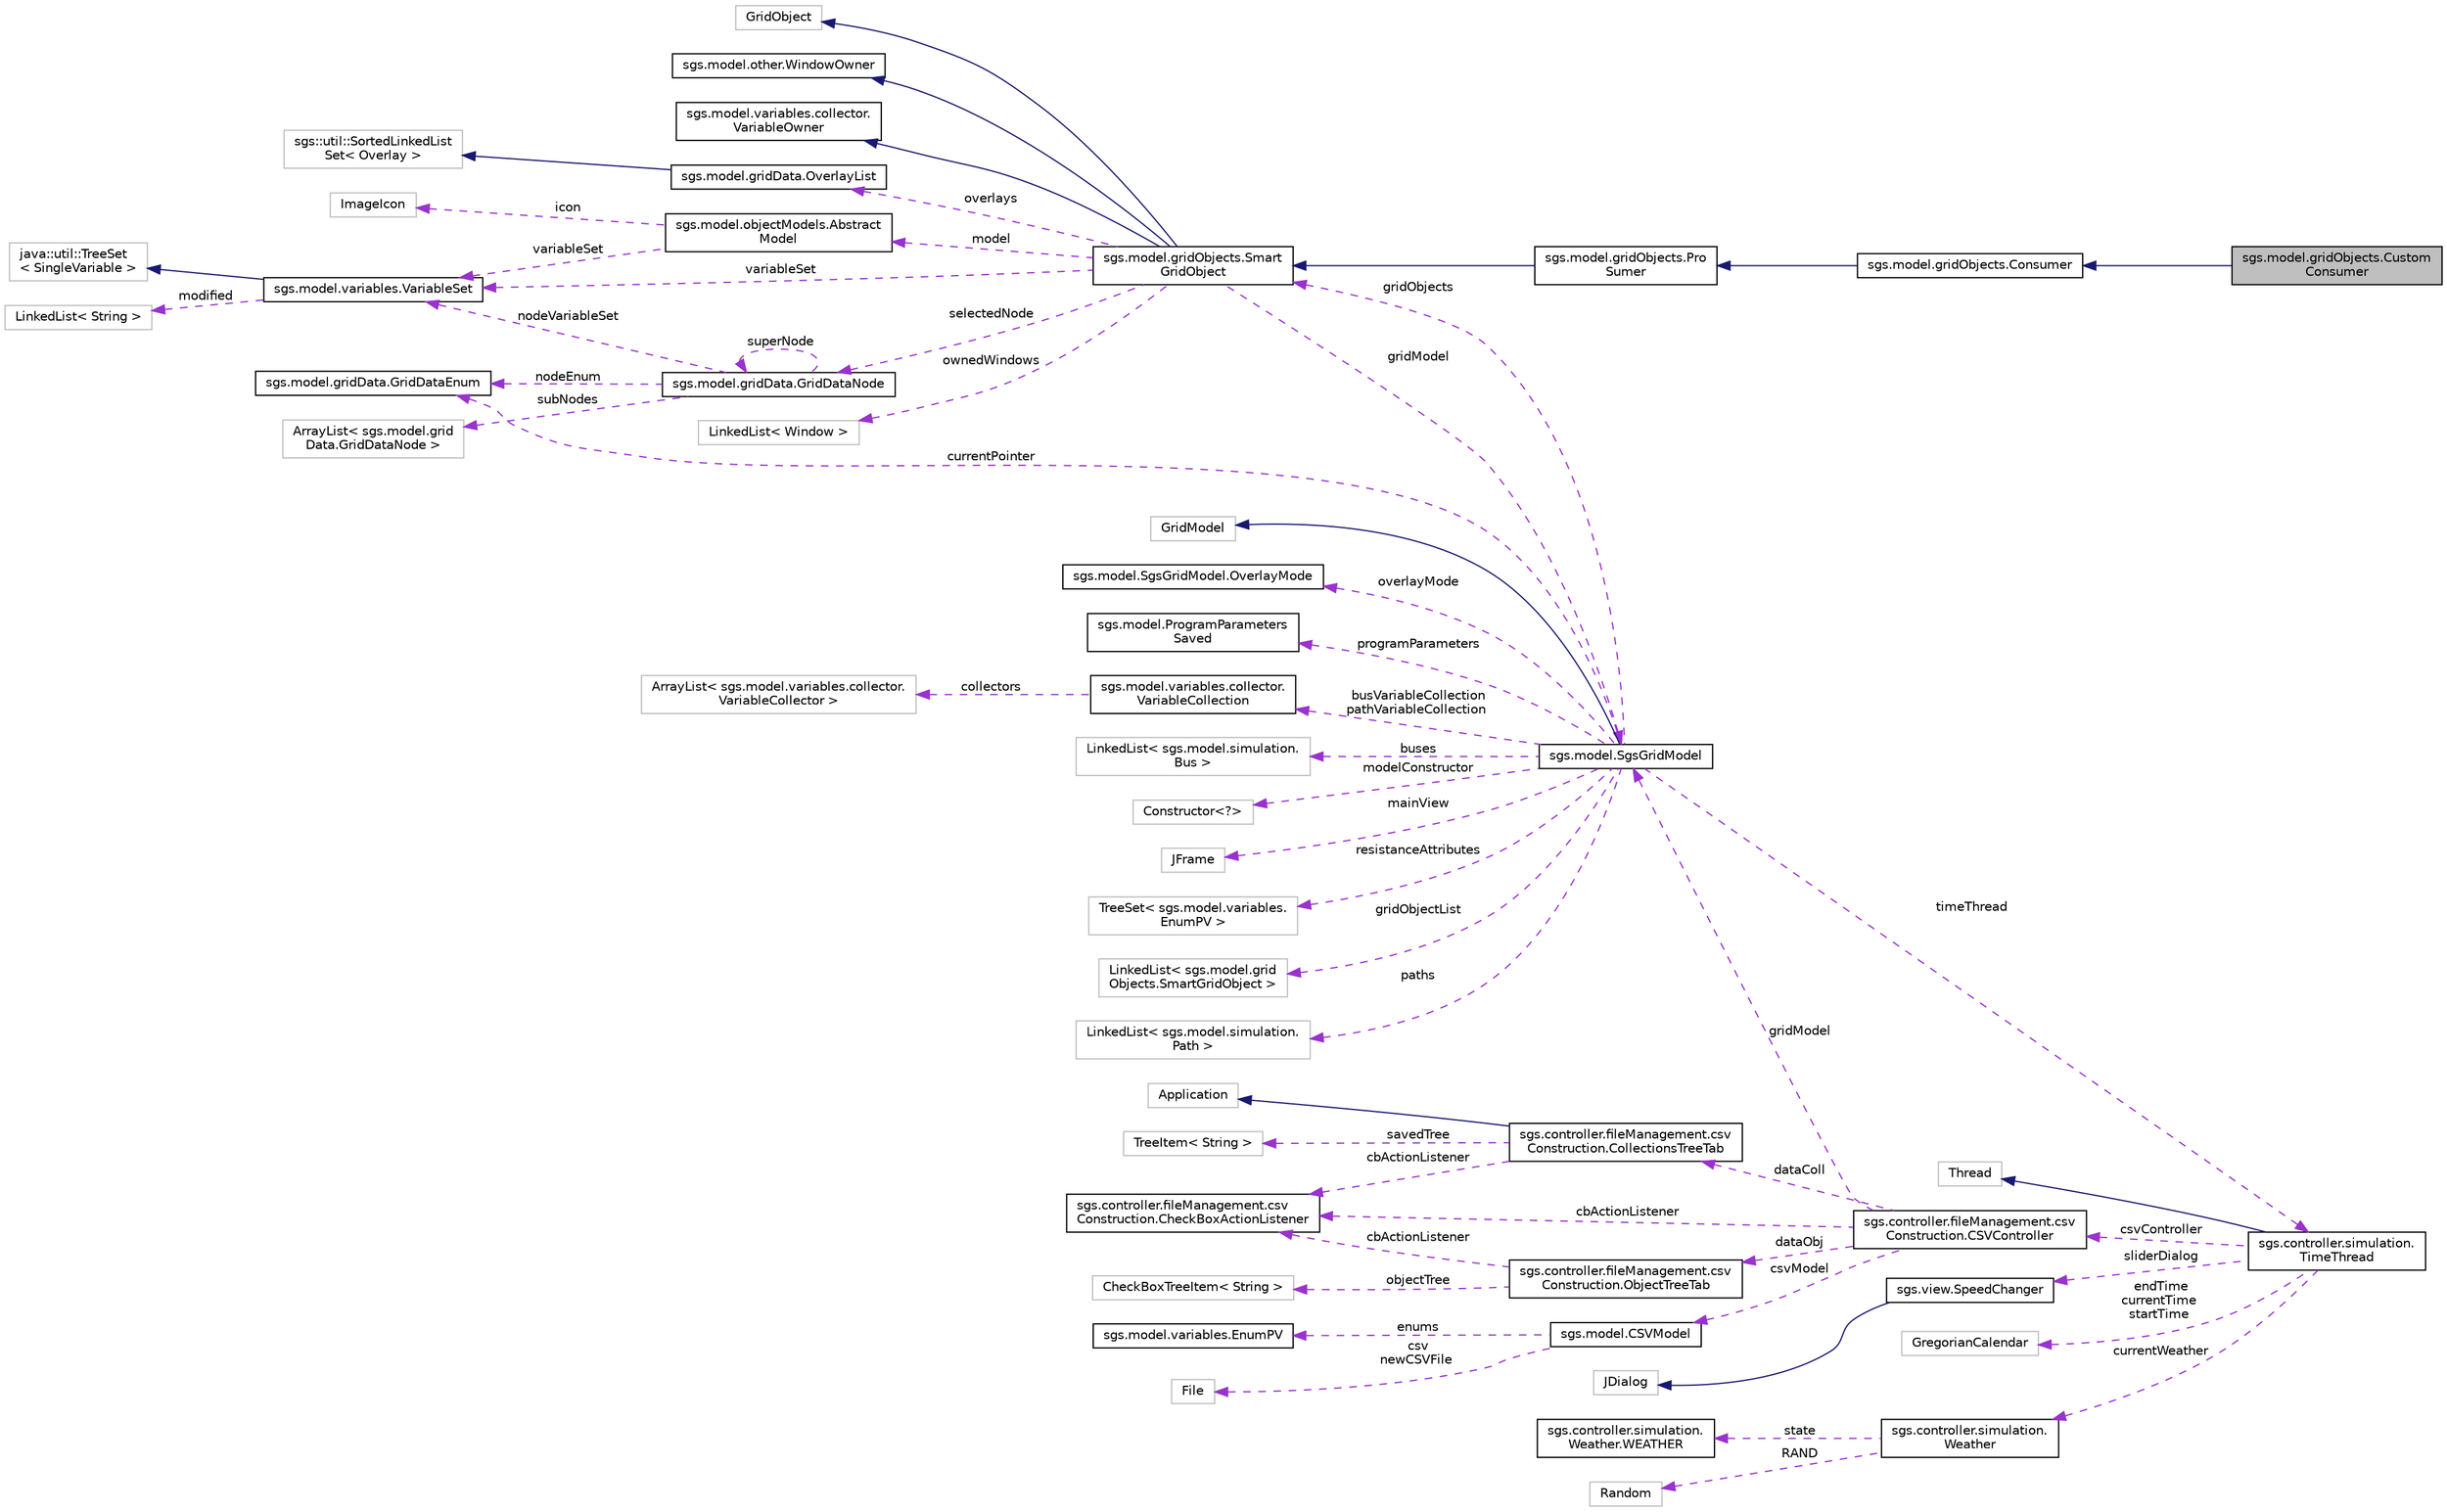 digraph "sgs.model.gridObjects.CustomConsumer"
{
  edge [fontname="Helvetica",fontsize="10",labelfontname="Helvetica",labelfontsize="10"];
  node [fontname="Helvetica",fontsize="10",shape=record];
  rankdir="LR";
  Node1 [label="sgs.model.gridObjects.Custom\lConsumer",height=0.2,width=0.4,color="black", fillcolor="grey75", style="filled" fontcolor="black"];
  Node2 -> Node1 [dir="back",color="midnightblue",fontsize="10",style="solid",fontname="Helvetica"];
  Node2 [label="sgs.model.gridObjects.Consumer",height=0.2,width=0.4,color="black", fillcolor="white", style="filled",URL="$classsgs_1_1model_1_1grid_objects_1_1_consumer.html"];
  Node3 -> Node2 [dir="back",color="midnightblue",fontsize="10",style="solid",fontname="Helvetica"];
  Node3 [label="sgs.model.gridObjects.Pro\lSumer",height=0.2,width=0.4,color="black", fillcolor="white", style="filled",URL="$classsgs_1_1model_1_1grid_objects_1_1_pro_sumer.html"];
  Node4 -> Node3 [dir="back",color="midnightblue",fontsize="10",style="solid",fontname="Helvetica"];
  Node4 [label="sgs.model.gridObjects.Smart\lGridObject",height=0.2,width=0.4,color="black", fillcolor="white", style="filled",URL="$classsgs_1_1model_1_1grid_objects_1_1_smart_grid_object.html"];
  Node5 -> Node4 [dir="back",color="midnightblue",fontsize="10",style="solid",fontname="Helvetica"];
  Node5 [label="GridObject",height=0.2,width=0.4,color="grey75", fillcolor="white", style="filled"];
  Node6 -> Node4 [dir="back",color="midnightblue",fontsize="10",style="solid",fontname="Helvetica"];
  Node6 [label="sgs.model.other.WindowOwner",height=0.2,width=0.4,color="black", fillcolor="white", style="filled",URL="$interfacesgs_1_1model_1_1other_1_1_window_owner.html"];
  Node7 -> Node4 [dir="back",color="midnightblue",fontsize="10",style="solid",fontname="Helvetica"];
  Node7 [label="sgs.model.variables.collector.\lVariableOwner",height=0.2,width=0.4,color="black", fillcolor="white", style="filled",URL="$interfacesgs_1_1model_1_1variables_1_1collector_1_1_variable_owner.html"];
  Node8 -> Node4 [dir="back",color="darkorchid3",fontsize="10",style="dashed",label=" overlays" ,fontname="Helvetica"];
  Node8 [label="sgs.model.gridData.OverlayList",height=0.2,width=0.4,color="black", fillcolor="white", style="filled",URL="$classsgs_1_1model_1_1grid_data_1_1_overlay_list.html"];
  Node9 -> Node8 [dir="back",color="midnightblue",fontsize="10",style="solid",fontname="Helvetica"];
  Node9 [label="sgs::util::SortedLinkedList\lSet\< Overlay \>",height=0.2,width=0.4,color="grey75", fillcolor="white", style="filled"];
  Node10 -> Node4 [dir="back",color="darkorchid3",fontsize="10",style="dashed",label=" model" ,fontname="Helvetica"];
  Node10 [label="sgs.model.objectModels.Abstract\lModel",height=0.2,width=0.4,color="black", fillcolor="white", style="filled",URL="$classsgs_1_1model_1_1object_models_1_1_abstract_model.html"];
  Node11 -> Node10 [dir="back",color="darkorchid3",fontsize="10",style="dashed",label=" icon" ,fontname="Helvetica"];
  Node11 [label="ImageIcon",height=0.2,width=0.4,color="grey75", fillcolor="white", style="filled"];
  Node12 -> Node10 [dir="back",color="darkorchid3",fontsize="10",style="dashed",label=" variableSet" ,fontname="Helvetica"];
  Node12 [label="sgs.model.variables.VariableSet",height=0.2,width=0.4,color="black", fillcolor="white", style="filled",URL="$classsgs_1_1model_1_1variables_1_1_variable_set.html"];
  Node13 -> Node12 [dir="back",color="midnightblue",fontsize="10",style="solid",fontname="Helvetica"];
  Node13 [label="java::util::TreeSet\l\< SingleVariable \>",height=0.2,width=0.4,color="grey75", fillcolor="white", style="filled"];
  Node14 -> Node12 [dir="back",color="darkorchid3",fontsize="10",style="dashed",label=" modified" ,fontname="Helvetica"];
  Node14 [label="LinkedList\< String \>",height=0.2,width=0.4,color="grey75", fillcolor="white", style="filled"];
  Node15 -> Node4 [dir="back",color="darkorchid3",fontsize="10",style="dashed",label=" selectedNode" ,fontname="Helvetica"];
  Node15 [label="sgs.model.gridData.GridDataNode",height=0.2,width=0.4,color="black", fillcolor="white", style="filled",URL="$classsgs_1_1model_1_1grid_data_1_1_grid_data_node.html"];
  Node16 -> Node15 [dir="back",color="darkorchid3",fontsize="10",style="dashed",label=" nodeEnum" ,fontname="Helvetica"];
  Node16 [label="sgs.model.gridData.GridDataEnum",height=0.2,width=0.4,color="black", fillcolor="white", style="filled",URL="$enumsgs_1_1model_1_1grid_data_1_1_grid_data_enum.html"];
  Node15 -> Node15 [dir="back",color="darkorchid3",fontsize="10",style="dashed",label=" superNode" ,fontname="Helvetica"];
  Node17 -> Node15 [dir="back",color="darkorchid3",fontsize="10",style="dashed",label=" subNodes" ,fontname="Helvetica"];
  Node17 [label="ArrayList\< sgs.model.grid\lData.GridDataNode \>",height=0.2,width=0.4,color="grey75", fillcolor="white", style="filled"];
  Node12 -> Node15 [dir="back",color="darkorchid3",fontsize="10",style="dashed",label=" nodeVariableSet" ,fontname="Helvetica"];
  Node18 -> Node4 [dir="back",color="darkorchid3",fontsize="10",style="dashed",label=" gridModel" ,fontname="Helvetica"];
  Node18 [label="sgs.model.SgsGridModel",height=0.2,width=0.4,color="black", fillcolor="white", style="filled",URL="$classsgs_1_1model_1_1_sgs_grid_model.html"];
  Node19 -> Node18 [dir="back",color="midnightblue",fontsize="10",style="solid",fontname="Helvetica"];
  Node19 [label="GridModel",height=0.2,width=0.4,color="grey75", fillcolor="white", style="filled"];
  Node20 -> Node18 [dir="back",color="darkorchid3",fontsize="10",style="dashed",label=" overlayMode" ,fontname="Helvetica"];
  Node20 [label="sgs.model.SgsGridModel.OverlayMode",height=0.2,width=0.4,color="black", fillcolor="white", style="filled",URL="$enumsgs_1_1model_1_1_sgs_grid_model_1_1_overlay_mode.html"];
  Node21 -> Node18 [dir="back",color="darkorchid3",fontsize="10",style="dashed",label=" programParameters" ,fontname="Helvetica"];
  Node21 [label="sgs.model.ProgramParameters\lSaved",height=0.2,width=0.4,color="black", fillcolor="white", style="filled",URL="$classsgs_1_1model_1_1_program_parameters_saved.html"];
  Node16 -> Node18 [dir="back",color="darkorchid3",fontsize="10",style="dashed",label=" currentPointer" ,fontname="Helvetica"];
  Node4 -> Node18 [dir="back",color="darkorchid3",fontsize="10",style="dashed",label=" gridObjects" ,fontname="Helvetica"];
  Node22 -> Node18 [dir="back",color="darkorchid3",fontsize="10",style="dashed",label=" busVariableCollection\npathVariableCollection" ,fontname="Helvetica"];
  Node22 [label="sgs.model.variables.collector.\lVariableCollection",height=0.2,width=0.4,color="black", fillcolor="white", style="filled",URL="$classsgs_1_1model_1_1variables_1_1collector_1_1_variable_collection.html"];
  Node23 -> Node22 [dir="back",color="darkorchid3",fontsize="10",style="dashed",label=" collectors" ,fontname="Helvetica"];
  Node23 [label="ArrayList\< sgs.model.variables.collector.\lVariableCollector \>",height=0.2,width=0.4,color="grey75", fillcolor="white", style="filled"];
  Node24 -> Node18 [dir="back",color="darkorchid3",fontsize="10",style="dashed",label=" buses" ,fontname="Helvetica"];
  Node24 [label="LinkedList\< sgs.model.simulation.\lBus \>",height=0.2,width=0.4,color="grey75", fillcolor="white", style="filled"];
  Node25 -> Node18 [dir="back",color="darkorchid3",fontsize="10",style="dashed",label=" modelConstructor" ,fontname="Helvetica"];
  Node25 [label="Constructor\<?\>",height=0.2,width=0.4,color="grey75", fillcolor="white", style="filled"];
  Node26 -> Node18 [dir="back",color="darkorchid3",fontsize="10",style="dashed",label=" mainView" ,fontname="Helvetica"];
  Node26 [label="JFrame",height=0.2,width=0.4,color="grey75", fillcolor="white", style="filled"];
  Node27 -> Node18 [dir="back",color="darkorchid3",fontsize="10",style="dashed",label=" resistanceAttributes" ,fontname="Helvetica"];
  Node27 [label="TreeSet\< sgs.model.variables.\lEnumPV \>",height=0.2,width=0.4,color="grey75", fillcolor="white", style="filled"];
  Node28 -> Node18 [dir="back",color="darkorchid3",fontsize="10",style="dashed",label=" timeThread" ,fontname="Helvetica"];
  Node28 [label="sgs.controller.simulation.\lTimeThread",height=0.2,width=0.4,color="black", fillcolor="white", style="filled",URL="$classsgs_1_1controller_1_1simulation_1_1_time_thread.html"];
  Node29 -> Node28 [dir="back",color="midnightblue",fontsize="10",style="solid",fontname="Helvetica"];
  Node29 [label="Thread",height=0.2,width=0.4,color="grey75", fillcolor="white", style="filled"];
  Node30 -> Node28 [dir="back",color="darkorchid3",fontsize="10",style="dashed",label=" csvController" ,fontname="Helvetica"];
  Node30 [label="sgs.controller.fileManagement.csv\lConstruction.CSVController",height=0.2,width=0.4,color="black", fillcolor="white", style="filled",URL="$classsgs_1_1controller_1_1file_management_1_1csv_construction_1_1_c_s_v_controller.html"];
  Node31 -> Node30 [dir="back",color="darkorchid3",fontsize="10",style="dashed",label=" dataColl" ,fontname="Helvetica"];
  Node31 [label="sgs.controller.fileManagement.csv\lConstruction.CollectionsTreeTab",height=0.2,width=0.4,color="black", fillcolor="white", style="filled",URL="$classsgs_1_1controller_1_1file_management_1_1csv_construction_1_1_collections_tree_tab.html"];
  Node32 -> Node31 [dir="back",color="midnightblue",fontsize="10",style="solid",fontname="Helvetica"];
  Node32 [label="Application",height=0.2,width=0.4,color="grey75", fillcolor="white", style="filled"];
  Node33 -> Node31 [dir="back",color="darkorchid3",fontsize="10",style="dashed",label=" savedTree" ,fontname="Helvetica"];
  Node33 [label="TreeItem\< String \>",height=0.2,width=0.4,color="grey75", fillcolor="white", style="filled"];
  Node34 -> Node31 [dir="back",color="darkorchid3",fontsize="10",style="dashed",label=" cbActionListener" ,fontname="Helvetica"];
  Node34 [label="sgs.controller.fileManagement.csv\lConstruction.CheckBoxActionListener",height=0.2,width=0.4,color="black", fillcolor="white", style="filled",URL="$classsgs_1_1controller_1_1file_management_1_1csv_construction_1_1_check_box_action_listener.html"];
  Node18 -> Node30 [dir="back",color="darkorchid3",fontsize="10",style="dashed",label=" gridModel" ,fontname="Helvetica"];
  Node35 -> Node30 [dir="back",color="darkorchid3",fontsize="10",style="dashed",label=" dataObj" ,fontname="Helvetica"];
  Node35 [label="sgs.controller.fileManagement.csv\lConstruction.ObjectTreeTab",height=0.2,width=0.4,color="black", fillcolor="white", style="filled",URL="$classsgs_1_1controller_1_1file_management_1_1csv_construction_1_1_object_tree_tab.html"];
  Node36 -> Node35 [dir="back",color="darkorchid3",fontsize="10",style="dashed",label=" objectTree" ,fontname="Helvetica"];
  Node36 [label="CheckBoxTreeItem\< String \>",height=0.2,width=0.4,color="grey75", fillcolor="white", style="filled"];
  Node34 -> Node35 [dir="back",color="darkorchid3",fontsize="10",style="dashed",label=" cbActionListener" ,fontname="Helvetica"];
  Node37 -> Node30 [dir="back",color="darkorchid3",fontsize="10",style="dashed",label=" csvModel" ,fontname="Helvetica"];
  Node37 [label="sgs.model.CSVModel",height=0.2,width=0.4,color="black", fillcolor="white", style="filled",URL="$classsgs_1_1model_1_1_c_s_v_model.html"];
  Node38 -> Node37 [dir="back",color="darkorchid3",fontsize="10",style="dashed",label=" enums" ,fontname="Helvetica"];
  Node38 [label="sgs.model.variables.EnumPV",height=0.2,width=0.4,color="black", fillcolor="white", style="filled",URL="$enumsgs_1_1model_1_1variables_1_1_enum_p_v.html"];
  Node39 -> Node37 [dir="back",color="darkorchid3",fontsize="10",style="dashed",label=" csv\nnewCSVFile" ,fontname="Helvetica"];
  Node39 [label="File",height=0.2,width=0.4,color="grey75", fillcolor="white", style="filled"];
  Node34 -> Node30 [dir="back",color="darkorchid3",fontsize="10",style="dashed",label=" cbActionListener" ,fontname="Helvetica"];
  Node40 -> Node28 [dir="back",color="darkorchid3",fontsize="10",style="dashed",label=" sliderDialog" ,fontname="Helvetica"];
  Node40 [label="sgs.view.SpeedChanger",height=0.2,width=0.4,color="black", fillcolor="white", style="filled",URL="$classsgs_1_1view_1_1_speed_changer.html"];
  Node41 -> Node40 [dir="back",color="midnightblue",fontsize="10",style="solid",fontname="Helvetica"];
  Node41 [label="JDialog",height=0.2,width=0.4,color="grey75", fillcolor="white", style="filled"];
  Node42 -> Node28 [dir="back",color="darkorchid3",fontsize="10",style="dashed",label=" endTime\ncurrentTime\nstartTime" ,fontname="Helvetica"];
  Node42 [label="GregorianCalendar",height=0.2,width=0.4,color="grey75", fillcolor="white", style="filled"];
  Node43 -> Node28 [dir="back",color="darkorchid3",fontsize="10",style="dashed",label=" currentWeather" ,fontname="Helvetica"];
  Node43 [label="sgs.controller.simulation.\lWeather",height=0.2,width=0.4,color="black", fillcolor="white", style="filled",URL="$classsgs_1_1controller_1_1simulation_1_1_weather.html"];
  Node44 -> Node43 [dir="back",color="darkorchid3",fontsize="10",style="dashed",label=" state" ,fontname="Helvetica"];
  Node44 [label="sgs.controller.simulation.\lWeather.WEATHER",height=0.2,width=0.4,color="black", fillcolor="white", style="filled",URL="$enumsgs_1_1controller_1_1simulation_1_1_weather_1_1_w_e_a_t_h_e_r.html"];
  Node45 -> Node43 [dir="back",color="darkorchid3",fontsize="10",style="dashed",label=" RAND" ,fontname="Helvetica"];
  Node45 [label="Random",height=0.2,width=0.4,color="grey75", fillcolor="white", style="filled"];
  Node46 -> Node18 [dir="back",color="darkorchid3",fontsize="10",style="dashed",label=" gridObjectList" ,fontname="Helvetica"];
  Node46 [label="LinkedList\< sgs.model.grid\lObjects.SmartGridObject \>",height=0.2,width=0.4,color="grey75", fillcolor="white", style="filled"];
  Node47 -> Node18 [dir="back",color="darkorchid3",fontsize="10",style="dashed",label=" paths" ,fontname="Helvetica"];
  Node47 [label="LinkedList\< sgs.model.simulation.\lPath \>",height=0.2,width=0.4,color="grey75", fillcolor="white", style="filled"];
  Node48 -> Node4 [dir="back",color="darkorchid3",fontsize="10",style="dashed",label=" ownedWindows" ,fontname="Helvetica"];
  Node48 [label="LinkedList\< Window \>",height=0.2,width=0.4,color="grey75", fillcolor="white", style="filled"];
  Node12 -> Node4 [dir="back",color="darkorchid3",fontsize="10",style="dashed",label=" variableSet" ,fontname="Helvetica"];
}
